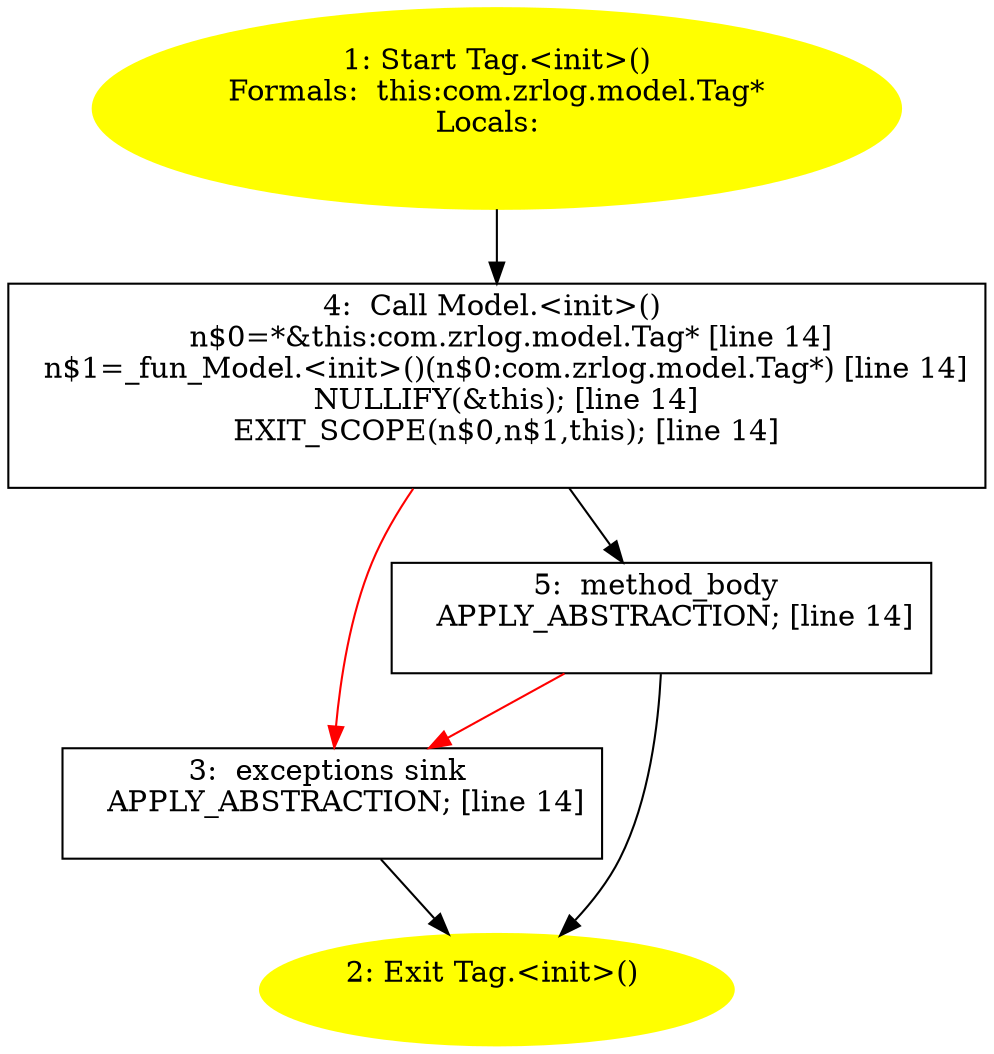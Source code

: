 /* @generated */
digraph cfg {
"com.zrlog.model.Tag.<init>().f0f7f1ae1d3e408f369b151d74427c5a_1" [label="1: Start Tag.<init>()\nFormals:  this:com.zrlog.model.Tag*\nLocals:  \n  " color=yellow style=filled]
	

	 "com.zrlog.model.Tag.<init>().f0f7f1ae1d3e408f369b151d74427c5a_1" -> "com.zrlog.model.Tag.<init>().f0f7f1ae1d3e408f369b151d74427c5a_4" ;
"com.zrlog.model.Tag.<init>().f0f7f1ae1d3e408f369b151d74427c5a_2" [label="2: Exit Tag.<init>() \n  " color=yellow style=filled]
	

"com.zrlog.model.Tag.<init>().f0f7f1ae1d3e408f369b151d74427c5a_3" [label="3:  exceptions sink \n   APPLY_ABSTRACTION; [line 14]\n " shape="box"]
	

	 "com.zrlog.model.Tag.<init>().f0f7f1ae1d3e408f369b151d74427c5a_3" -> "com.zrlog.model.Tag.<init>().f0f7f1ae1d3e408f369b151d74427c5a_2" ;
"com.zrlog.model.Tag.<init>().f0f7f1ae1d3e408f369b151d74427c5a_4" [label="4:  Call Model.<init>() \n   n$0=*&this:com.zrlog.model.Tag* [line 14]\n  n$1=_fun_Model.<init>()(n$0:com.zrlog.model.Tag*) [line 14]\n  NULLIFY(&this); [line 14]\n  EXIT_SCOPE(n$0,n$1,this); [line 14]\n " shape="box"]
	

	 "com.zrlog.model.Tag.<init>().f0f7f1ae1d3e408f369b151d74427c5a_4" -> "com.zrlog.model.Tag.<init>().f0f7f1ae1d3e408f369b151d74427c5a_5" ;
	 "com.zrlog.model.Tag.<init>().f0f7f1ae1d3e408f369b151d74427c5a_4" -> "com.zrlog.model.Tag.<init>().f0f7f1ae1d3e408f369b151d74427c5a_3" [color="red" ];
"com.zrlog.model.Tag.<init>().f0f7f1ae1d3e408f369b151d74427c5a_5" [label="5:  method_body \n   APPLY_ABSTRACTION; [line 14]\n " shape="box"]
	

	 "com.zrlog.model.Tag.<init>().f0f7f1ae1d3e408f369b151d74427c5a_5" -> "com.zrlog.model.Tag.<init>().f0f7f1ae1d3e408f369b151d74427c5a_2" ;
	 "com.zrlog.model.Tag.<init>().f0f7f1ae1d3e408f369b151d74427c5a_5" -> "com.zrlog.model.Tag.<init>().f0f7f1ae1d3e408f369b151d74427c5a_3" [color="red" ];
}
